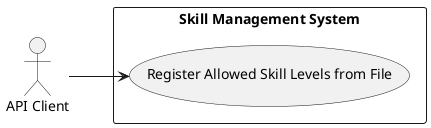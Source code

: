 @startuml
left to right direction
actor "API Client" as client
rectangle "Skill Management System" {
  usecase "Register Allowed Skill Levels from File" as UC_RegisterLevels
}
client --> UC_RegisterLevels
@enduml
